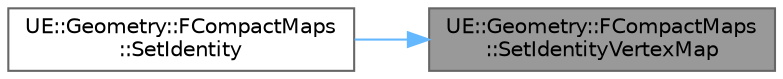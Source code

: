 digraph "UE::Geometry::FCompactMaps::SetIdentityVertexMap"
{
 // INTERACTIVE_SVG=YES
 // LATEX_PDF_SIZE
  bgcolor="transparent";
  edge [fontname=Helvetica,fontsize=10,labelfontname=Helvetica,labelfontsize=10];
  node [fontname=Helvetica,fontsize=10,shape=box,height=0.2,width=0.4];
  rankdir="RL";
  Node1 [id="Node000001",label="UE::Geometry::FCompactMaps\l::SetIdentityVertexMap",height=0.2,width=0.4,color="gray40", fillcolor="grey60", style="filled", fontcolor="black",tooltip="Set up vertex map as identity map."];
  Node1 -> Node2 [id="edge1_Node000001_Node000002",dir="back",color="steelblue1",style="solid",tooltip=" "];
  Node2 [id="Node000002",label="UE::Geometry::FCompactMaps\l::SetIdentity",height=0.2,width=0.4,color="grey40", fillcolor="white", style="filled",URL="$d0/d61/classUE_1_1Geometry_1_1FCompactMaps.html#a82a6ceb2e9612adb8054ba48e3813bee",tooltip="Set up maps as identity maps."];
}
